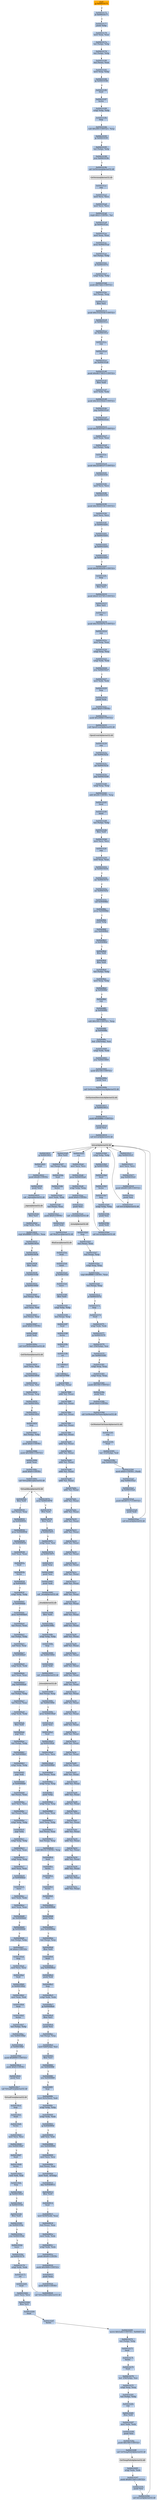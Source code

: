 digraph G {
node[shape=rectangle,style=filled,fillcolor=lightsteelblue,color=lightsteelblue]
bgcolor="transparent"
a0x00410173jg_0x00410175[label="start\njg 0x00410175",fillcolor="orange",color="lightgrey"];
a0x00410175je_0x00410177[label="0x00410175\nje 0x00410177"];
a0x00410177pushl_ebp[label="0x00410177\npushl %ebp"];
a0x00410178movl_eax_eax[label="0x00410178\nmovl %eax, %eax"];
a0x0041017aleal_ebp__ebp[label="0x0041017a\nleal (%ebp), %ebp"];
a0x0041017dleal_ebp__ebp[label="0x0041017d\nleal (%ebp), %ebp"];
a0x00410180leal_eax__eax[label="0x00410180\nleal (%eax), %eax"];
a0x00410182movl_esp_ebp[label="0x00410182\nmovl %esp, %ebp"];
a0x00410184jg_0x00410186[label="0x00410184\njg 0x00410186"];
a0x00410186fwait_[label="0x00410186\nfwait "];
a0x00410187fnclex_[label="0x00410187\nfnclex "];
a0x00410189xchgl_ebp_ebp[label="0x00410189\nxchgl %ebp, %ebp"];
a0x0041018bfnop_[label="0x0041018b\nfnop "];
a0x0041018dsubl_0x200UINT32_esp[label="0x0041018d\nsubl $0x200<UINT32>, %esp"];
a0x00410193jp_0x00410195[label="0x00410193\njp 0x00410195"];
a0x00410195leal_ebp__ebp[label="0x00410195\nleal (%ebp), %ebp"];
a0x00410198jcxz_0x0041019b[label="0x00410198\njcxz 0x0041019b"];
a0x0041019bcall_GetVersion_kernel32_dll[label="0x0041019b\ncall GetVersion@kernel32.dll"];
GetVersion_kernel32_dll[label="GetVersion@kernel32.dll",fillcolor="lightgrey",color="lightgrey"];
a0x004101a1nop_[label="0x004101a1\nnop "];
a0x004101a2movl_ecx_ecx[label="0x004101a2\nmovl %ecx, %ecx"];
a0x004101a4movl_ecx_ecx[label="0x004101a4\nmovl %ecx, %ecx"];
a0x004101a6cmpb_0x5UINT8_al[label="0x004101a6\ncmpb $0x5<UINT8>, %al"];
a0x004101a8jp_0x004101aa[label="0x004101a8\njp 0x004101aa"];
a0x004101aamovl_eax_eax[label="0x004101aa\nmovl %eax, %eax"];
a0x004101acjecxz_0x004101ae[label="0x004101ac\njecxz 0x004101ae"];
a0x004101aeleal_ebp__ebp[label="0x004101ae\nleal (%ebp), %ebp"];
a0x004101b1jb_0x00410372[label="0x004101b1\njb 0x00410372"];
a0x004101b7xchgl_ebp_ebp[label="0x004101b7\nxchgl %ebp, %ebp"];
a0x004101b9pushl_0x7d42UINT32[label="0x004101b9\npushl $0x7d42<UINT32>"];
a0x004101beleal_esp__esp[label="0x004101be\nleal (%esp), %esp"];
a0x004101c1ffree_st1[label="0x004101c1\nffree %st1"];
a0x004101c3pushl_0x33323534UINT32[label="0x004101c3\npushl $0x33323534<UINT32>"];
a0x004101c8je_0x004101ca[label="0x004101c8\nje 0x004101ca"];
a0x004101cajne_0x004101cc[label="0x004101ca\njne 0x004101cc"];
a0x004101ccnop_[label="0x004101cc\nnop "];
a0x004101cdnop_[label="0x004101cd\nnop "];
a0x004101cejne_0x004101d0[label="0x004101ce\njne 0x004101d0"];
a0x004101d0pushl_0x46373835UINT32[label="0x004101d0\npushl $0x46373835<UINT32>"];
a0x004101d5ffree_st0[label="0x004101d5\nffree %st0"];
a0x004101d7movl_edx_edx[label="0x004101d7\nmovl %edx, %edx"];
a0x004101d9pushl_0x3432302dUINT32[label="0x004101d9\npushl $0x3432302d<UINT32>"];
a0x004101dejmp_0x004101e0[label="0x004101de\njmp 0x004101e0"];
a0x004101e0jmp_0x004101e2[label="0x004101e0\njmp 0x004101e2"];
a0x004101e2pushl_0x44363543UINT32[label="0x004101e2\npushl $0x44363543<UINT32>"];
a0x004101e7movl_eax_eax[label="0x004101e7\nmovl %eax, %eax"];
a0x004101e9leal_ebp__ebp[label="0x004101e9\nleal (%ebp), %ebp"];
a0x004101ecnop_[label="0x004101ec\nnop "];
a0x004101edpushl_0x2d346537UINT32[label="0x004101ed\npushl $0x2d346537<UINT32>"];
a0x004101f2je_0x004101f4[label="0x004101f2\nje 0x004101f4"];
a0x004101f4movl_ecx_ecx[label="0x004101f4\nmovl %ecx, %ecx"];
a0x004101f6jp_0x004101f8[label="0x004101f6\njp 0x004101f8"];
a0x004101f8pushl_0x342d3134UINT32[label="0x004101f8\npushl $0x342d3134<UINT32>"];
a0x004101fdmovl_ecx_ecx[label="0x004101fd\nmovl %ecx, %ecx"];
a0x004101ffje_0x00410201[label="0x004101ff\nje 0x00410201"];
a0x00410201je_0x00410203[label="0x00410201\nje 0x00410203"];
a0x00410203jg_0x00410205[label="0x00410203\njg 0x00410205"];
a0x00410205jp_0x00410207[label="0x00410205\njp 0x00410207"];
a0x00410207pushl_0x44362d30UINT32[label="0x00410207\npushl $0x44362d30<UINT32>"];
a0x0041020cfnop_[label="0x0041020c\nfnop "];
a0x0041020effree_st1[label="0x0041020e\nffree %st1"];
a0x00410210pushl_0x41323745UINT32[label="0x00410210\npushl $0x41323745<UINT32>"];
a0x00410215ffree_st1[label="0x00410215\nffree %st1"];
a0x00410217nop_[label="0x00410217\nnop "];
a0x00410218pushl_0x3543447bUINT32[label="0x00410218\npushl $0x3543447b<UINT32>"];
a0x0041021dnop_[label="0x0041021d\nnop "];
a0x0041021emovl_esp_eax[label="0x0041021e\nmovl %esp, %eax"];
a0x00410220xchgl_esp_esp[label="0x00410220\nxchgl %esp, %esp"];
a0x00410222xchgl_edx_edx[label="0x00410222\nxchgl %edx, %edx"];
a0x00410224jcxz_0x00410227[label="0x00410224\njcxz 0x00410227"];
a0x00410227movl_edx_edx[label="0x00410227\nmovl %edx, %edx"];
a0x00410229fnop_[label="0x00410229\nfnop "];
a0x0041022bpushl_eax[label="0x0041022b\npushl %eax"];
a0x0041022cpushl_0x0UINT8[label="0x0041022c\npushl $0x0<UINT8>"];
a0x0041022epushl_0x20000UINT32[label="0x0041022e\npushl $0x20000<UINT32>"];
a0x00410233call_OpenEventA_kernel32_dll[label="0x00410233\ncall OpenEventA@kernel32.dll"];
OpenEventA_kernel32_dll[label="OpenEventA@kernel32.dll",fillcolor="lightgrey",color="lightgrey"];
a0x00410239nop_[label="0x00410239\nnop "];
a0x0041023ajne_0x0041023c[label="0x0041023a\njne 0x0041023c"];
a0x0041023cjne_0x0041023e[label="0x0041023c\njne 0x0041023e"];
a0x0041023ejmp_0x00410240[label="0x0041023e\njmp 0x00410240"];
a0x00410240xchgl_esp_esp[label="0x00410240\nxchgl %esp, %esp"];
a0x00410242addl_0x28UINT8_esp[label="0x00410242\naddl $0x28<UINT8>, %esp"];
a0x00410245fwait_[label="0x00410245\nfwait "];
a0x00410246fninit_[label="0x00410246\nfninit "];
a0x00410248leal_ebp__ebp[label="0x00410248\nleal (%ebp), %ebp"];
a0x0041024bffree_st0[label="0x0041024b\nffree %st0"];
a0x0041024dmovl_ecx_ecx[label="0x0041024d\nmovl %ecx, %ecx"];
a0x0041024fnop_[label="0x0041024f\nnop "];
a0x00410250testl_eax_eax[label="0x00410250\ntestl %eax, %eax"];
a0x00410252jp_0x00410254[label="0x00410252\njp 0x00410254"];
a0x00410254jne_0x00410372[label="0x00410254\njne 0x00410372"];
a0x0041025ajne_0x0041025c[label="0x0041025a\njne 0x0041025c"];
a0x0041025ccall_0x0040ffdc[label="0x0041025c\ncall 0x0040ffdc"];
a0x0040ffdcjecxz_0x0040ffde[label="0x0040ffdc\njecxz 0x0040ffde"];
a0x0040ffdepushl_ebp[label="0x0040ffde\npushl %ebp"];
a0x0040ffdfjcxz_0x0040ffe2[label="0x0040ffdf\njcxz 0x0040ffe2"];
a0x0040ffe2je_0x0040ffe4[label="0x0040ffe2\nje 0x0040ffe4"];
a0x0040ffe4ffree_st0[label="0x0040ffe4\nffree %st0"];
a0x0040ffe6ffree_st0[label="0x0040ffe6\nffree %st0"];
a0x0040ffe8leal_ebp__ebp[label="0x0040ffe8\nleal (%ebp), %ebp"];
a0x0040ffebmovl_esp_ebp[label="0x0040ffeb\nmovl %esp, %ebp"];
a0x0040ffedjg_0x0040ffef[label="0x0040ffed\njg 0x0040ffef"];
a0x0040ffefnop_[label="0x0040ffef\nnop "];
a0x0040fff0jp_0x0040fff2[label="0x0040fff0\njp 0x0040fff2"];
a0x0040fff2subl_0x100UINT32_esp[label="0x0040fff2\nsubl $0x100<UINT32>, %esp"];
a0x0040fff8jg_0x0040fffa[label="0x0040fff8\njg 0x0040fffa"];
a0x0040fffaleal__256ebp__esi[label="0x0040fffa\nleal -256(%ebp), %esi"];
a0x00410000xchgl_edx_edx[label="0x00410000\nxchgl %edx, %edx"];
a0x00410002jcxz_0x00410005[label="0x00410002\njcxz 0x00410005"];
a0x00410005pushl_0x100UINT32[label="0x00410005\npushl $0x100<UINT32>"];
a0x0041000apushl_esi[label="0x0041000a\npushl %esi"];
a0x0041000bcall_GetSystemDirectoryA_kernel32_dll[label="0x0041000b\ncall GetSystemDirectoryA@kernel32.dll"];
GetSystemDirectoryA_kernel32_dll[label="GetSystemDirectoryA@kernel32.dll",fillcolor="lightgrey",color="lightgrey"];
a0x00410011je_0x00410013[label="0x00410011\nje 0x00410013"];
a0x00410013pushl_0x40f86cUINT32[label="0x00410013\npushl $0x40f86c<UINT32>"];
a0x00410018pushl_esi[label="0x00410018\npushl %esi"];
a0x00410019call_lstrcatA_kernel32_dll[label="0x00410019\ncall lstrcatA@kernel32.dll"];
lstrcatA_kernel32_dll[label="lstrcatA@kernel32.dll",fillcolor="lightgrey",color="lightgrey"];
a0x0041001fjg_0x00410021[label="0x0041001f\njg 0x00410021"];
a0x00410021fwait_[label="0x00410021\nfwait "];
a0x00410022pushl_0x40UINT8[label="0x00410022\npushl $0x40<UINT8>"];
a0x00410024pushl_esi[label="0x00410024\npushl %esi"];
a0x00410025call__lopen_kernel32_dll[label="0x00410025\ncall _lopen@kernel32.dll"];
a_lopen_kernel32_dll[label="_lopen@kernel32.dll",fillcolor="lightgrey",color="lightgrey"];
a0x0041002bffree_st1[label="0x0041002b\nffree %st1"];
a0x0041002dxchgl_edx_edx[label="0x0041002d\nxchgl %edx, %edx"];
a0x0041002fcmpl_0xffffffffUINT8_eax[label="0x0041002f\ncmpl $0xffffffff<UINT8>, %eax"];
a0x00410032jne_0x00410034[label="0x00410032\njne 0x00410034"];
a0x00410034jp_0x00410036[label="0x00410034\njp 0x00410036"];
a0x00410036ffree_st0[label="0x00410036\nffree %st0"];
a0x00410038je_0x00410166[label="0x00410038\nje 0x00410166"];
a0x0041003ejg_0x00410040[label="0x0041003e\njg 0x00410040"];
a0x00410040leal_esp__esp[label="0x00410040\nleal (%esp), %esp"];
a0x00410043movl_eax_edi[label="0x00410043\nmovl %eax, %edi"];
a0x00410045leal_eax__eax[label="0x00410045\nleal (%eax), %eax"];
a0x00410047pushl_0x0UINT8[label="0x00410047\npushl $0x0<UINT8>"];
a0x00410049pushl_edi[label="0x00410049\npushl %edi"];
a0x0041004acall_GetFileSize_kernel32_dll[label="0x0041004a\ncall GetFileSize@kernel32.dll"];
GetFileSize_kernel32_dll[label="GetFileSize@kernel32.dll",fillcolor="lightgrey",color="lightgrey"];
a0x00410050movl_eax_eax[label="0x00410050\nmovl %eax, %eax"];
a0x00410052jmp_0x00410054[label="0x00410052\njmp 0x00410054"];
a0x00410054movl_eax_esi[label="0x00410054\nmovl %eax, %esi"];
a0x00410056leal_esp__esp[label="0x00410056\nleal (%esp), %esp"];
a0x00410059jcxz_0x0041005c[label="0x00410059\njcxz 0x0041005c"];
a0x0041005cjcxz_0x0041005f[label="0x0041005c\njcxz 0x0041005f"];
a0x0041005ffnop_[label="0x0041005f\nfnop "];
a0x00410061leal_ebp__ebp[label="0x00410061\nleal (%ebp), %ebp"];
a0x00410064pushl_0x4UINT8[label="0x00410064\npushl $0x4<UINT8>"];
a0x00410066pushl_0x3000UINT32[label="0x00410066\npushl $0x3000<UINT32>"];
a0x0041006bpushl_eax[label="0x0041006b\npushl %eax"];
a0x0041006cpushl_0x0UINT8[label="0x0041006c\npushl $0x0<UINT8>"];
a0x0041006ecall_VirtualAlloc_kernel32_dll[label="0x0041006e\ncall VirtualAlloc@kernel32.dll"];
VirtualAlloc_kernel32_dll[label="VirtualAlloc@kernel32.dll",fillcolor="lightgrey",color="lightgrey"];
a0x00410074jecxz_0x00410076[label="0x00410074\njecxz 0x00410076"];
a0x00410076ffree_st0[label="0x00410076\nffree %st0"];
a0x00410078ffree_st0[label="0x00410078\nffree %st0"];
a0x0041007aje_0x0041007c[label="0x0041007a\nje 0x0041007c"];
a0x0041007cxchgl_eax_esi[label="0x0041007c\nxchgl %eax, %esi"];
a0x0041007djp_0x0041007f[label="0x0041007d\njp 0x0041007f"];
a0x0041007fpushl_eax[label="0x0041007f\npushl %eax"];
a0x00410080pushl_esi[label="0x00410080\npushl %esi"];
a0x00410081pushl_edi[label="0x00410081\npushl %edi"];
a0x00410082call__lread_kernel32_dll[label="0x00410082\ncall _lread@kernel32.dll"];
a_lread_kernel32_dll[label="_lread@kernel32.dll",fillcolor="lightgrey",color="lightgrey"];
a0x00410088ffree_st0[label="0x00410088\nffree %st0"];
a0x0041008ajp_0x0041008c[label="0x0041008a\njp 0x0041008c"];
a0x0041008cxchgl_ebp_ebp[label="0x0041008c\nxchgl %ebp, %ebp"];
a0x0041008efnop_[label="0x0041008e\nfnop "];
a0x00410090jne_0x00410092[label="0x00410090\njne 0x00410092"];
a0x00410092pushl_edi[label="0x00410092\npushl %edi"];
a0x00410093call__lclose_kernel32_dll[label="0x00410093\ncall _lclose@kernel32.dll"];
a_lclose_kernel32_dll[label="_lclose@kernel32.dll",fillcolor="lightgrey",color="lightgrey"];
a0x00410099leal_esp__esp[label="0x00410099\nleal (%esp), %esp"];
a0x0041009cjne_0x0041009e[label="0x0041009c\njne 0x0041009e"];
a0x0041009ejecxz_0x004100a0[label="0x0041009e\njecxz 0x004100a0"];
a0x004100a0pushl_esi[label="0x004100a0\npushl %esi"];
a0x004100a1fwait_[label="0x004100a1\nfwait "];
a0x004100a2jg_0x004100a4[label="0x004100a2\njg 0x004100a4"];
a0x004100a4movl_ecx_ecx[label="0x004100a4\nmovl %ecx, %ecx"];
a0x004100a6call_0x0040f8b8[label="0x004100a6\ncall 0x0040f8b8"];
a0x0040f8b8leal_eax__eax[label="0x0040f8b8\nleal (%eax), %eax"];
a0x0040f8baxchgl_esp_esp[label="0x0040f8ba\nxchgl %esp, %esp"];
a0x0040f8bcpushl_ebp[label="0x0040f8bc\npushl %ebp"];
a0x0040f8bdxchgl_esp_esp[label="0x0040f8bd\nxchgl %esp, %esp"];
a0x0040f8bfmovl_eax_eax[label="0x0040f8bf\nmovl %eax, %eax"];
a0x0040f8c1movl_esp_ebp[label="0x0040f8c1\nmovl %esp, %ebp"];
a0x0040f8c3leal_eax__eax[label="0x0040f8c3\nleal (%eax), %eax"];
a0x0040f8c5leal_esp__esp[label="0x0040f8c5\nleal (%esp), %esp"];
a0x0040f8c8subl_0x14UINT8_esp[label="0x0040f8c8\nsubl $0x14<UINT8>, %esp"];
a0x0040f8cbfwait_[label="0x0040f8cb\nfwait "];
a0x0040f8ccfnclex_[label="0x0040f8cc\nfnclex "];
a0x0040f8cefwait_[label="0x0040f8ce\nfwait "];
a0x0040f8cffnclex_[label="0x0040f8cf\nfnclex "];
a0x0040f8d1fnop_[label="0x0040f8d1\nfnop "];
a0x0040f8d3jcxz_0x0040f8d6[label="0x0040f8d3\njcxz 0x0040f8d6"];
a0x0040f8d6pushl_ebx[label="0x0040f8d6\npushl %ebx"];
a0x0040f8d7jcxz_0x0040f8da[label="0x0040f8d7\njcxz 0x0040f8da"];
a0x0040f8daleal_esp__esp[label="0x0040f8da\nleal (%esp), %esp"];
a0x0040f8ddffree_st0[label="0x0040f8dd\nffree %st0"];
a0x0040f8dffwait_[label="0x0040f8df\nfwait "];
a0x0040f8e0jmp_0x0040f8e2[label="0x0040f8e0\njmp 0x0040f8e2"];
a0x0040f8e2pushl_edi[label="0x0040f8e2\npushl %edi"];
a0x0040f8e3fnop_[label="0x0040f8e3\nfnop "];
a0x0040f8e5xchgl_edx_edx[label="0x0040f8e5\nxchgl %edx, %edx"];
a0x0040f8e7jg_0x0040f8e9[label="0x0040f8e7\njg 0x0040f8e9"];
a0x0040f8e9ffree_st1[label="0x0040f8e9\nffree %st1"];
a0x0040f8ebpushl_esi[label="0x0040f8eb\npushl %esi"];
a0x0040f8ecleal_esp__esp[label="0x0040f8ec\nleal (%esp), %esp"];
a0x0040f8efmovl_0x8ebp__esi[label="0x0040f8ef\nmovl 0x8(%ebp), %esi"];
a0x0040f8f2ffree_st1[label="0x0040f8f2\nffree %st1"];
a0x0040f8f4jne_0x0040f8f6[label="0x0040f8f4\njne 0x0040f8f6"];
a0x0040f8f6jcxz_0x0040f8f9[label="0x0040f8f6\njcxz 0x0040f8f9"];
a0x0040f8f9fnop_[label="0x0040f8f9\nfnop "];
a0x0040f8fbmovl_0x3cesi__edi[label="0x0040f8fb\nmovl 0x3c(%esi), %edi"];
a0x0040f8fexchgl_ebp_ebp[label="0x0040f8fe\nxchgl %ebp, %ebp"];
a0x0040f900xchgl_edx_edx[label="0x0040f900\nxchgl %edx, %edx"];
a0x0040f902jg_0x0040f904[label="0x0040f902\njg 0x0040f904"];
a0x0040f904addl_esi_edi[label="0x0040f904\naddl %esi, %edi"];
a0x0040f906jcxz_0x0040f909[label="0x0040f906\njcxz 0x0040f909"];
a0x0040f909movl_ecx_ecx[label="0x0040f909\nmovl %ecx, %ecx"];
a0x0040f90bleal_eax__eax[label="0x0040f90b\nleal (%eax), %eax"];
a0x0040f90dmovl_edi__4ebp_[label="0x0040f90d\nmovl %edi, -4(%ebp)"];
a0x0040f910jmp_0x0040f912[label="0x0040f910\njmp 0x0040f912"];
a0x0040f912ffree_st0[label="0x0040f912\nffree %st0"];
a0x0040f914fwait_[label="0x0040f914\nfwait "];
a0x0040f915movl_0x50edi__eax[label="0x0040f915\nmovl 0x50(%edi), %eax"];
a0x0040f918leal_eax__eax[label="0x0040f918\nleal (%eax), %eax"];
a0x0040f91amovl_edx_edx[label="0x0040f91a\nmovl %edx, %edx"];
a0x0040f91cxchgl_edx_edx[label="0x0040f91c\nxchgl %edx, %edx"];
a0x0040f91epushl_0x40UINT8[label="0x0040f91e\npushl $0x40<UINT8>"];
a0x0040f920pushl_0x3000UINT32[label="0x0040f920\npushl $0x3000<UINT32>"];
a0x0040f925pushl_eax[label="0x0040f925\npushl %eax"];
a0x0040f926pushl_0x0UINT8[label="0x0040f926\npushl $0x0<UINT8>"];
a0x0040f928call_VirtualAlloc_kernel32_dll[label="0x0040f928\ncall VirtualAlloc@kernel32.dll"];
a0x0040f92effree_st0[label="0x0040f92e\nffree %st0"];
a0x0040f930leal_eax__eax[label="0x0040f930\nleal (%eax), %eax"];
a0x0040f932jg_0x0040f934[label="0x0040f932\njg 0x0040f934"];
a0x0040f934jecxz_0x0040f936[label="0x0040f934\njecxz 0x0040f936"];
a0x0040f936jp_0x0040f938[label="0x0040f936\njp 0x0040f938"];
a0x0040f938testl_eax_eax[label="0x0040f938\ntestl %eax, %eax"];
a0x0040f93afwait_[label="0x0040f93a\nfwait "];
a0x0040f93bfnclex_[label="0x0040f93b\nfnclex "];
a0x0040f93djg_0x0040f93f[label="0x0040f93d\njg 0x0040f93f"];
a0x0040f93fxchgl_ebp_ebp[label="0x0040f93f\nxchgl %ebp, %ebp"];
a0x0040f941je_0x0040fdde[label="0x0040f941\nje 0x0040fdde"];
a0x0040fddejecxz_0x0040fde0[label="0x0040fdde\njecxz 0x0040fde0"];
a0x0040fde0leal_eax__eax[label="0x0040fde0\nleal (%eax), %eax"];
a0x0040fde2leal_ebp__ebp[label="0x0040fde2\nleal (%ebp), %ebp"];
a0x0040fde5xorl_eax_eax[label="0x0040fde5\nxorl %eax, %eax"];
a0x0040fde7jg_0x0040fde9[label="0x0040fde7\njg 0x0040fde9"];
a0x0040fde9xchgl_edx_edx[label="0x0040fde9\nxchgl %edx, %edx"];
a0x0040fdebmovl_eax_eax[label="0x0040fdeb\nmovl %eax, %eax"];
a0x0040fdedjmp_0x0040fda4[label="0x0040fded\njmp 0x0040fda4"];
a0x0040fda4leal_ebp__ebp[label="0x0040fda4\nleal (%ebp), %ebp"];
a0x0040fda7leal_eax__eax[label="0x0040fda7\nleal (%eax), %eax"];
a0x0040fda9xchgl_edx_edx[label="0x0040fda9\nxchgl %edx, %edx"];
a0x0040fdabffree_st0[label="0x0040fdab\nffree %st0"];
a0x0040fdadpopl_esi[label="0x0040fdad\npopl %esi"];
a0x0040fdaeleal_ebp__ebp[label="0x0040fdae\nleal (%ebp), %ebp"];
a0x0040fdb1jne_0x0040fdb3[label="0x0040fdb1\njne 0x0040fdb3"];
a0x0040fdb3xchgl_ebp_ebp[label="0x0040fdb3\nxchgl %ebp, %ebp"];
a0x0040fdb5popl_edi[label="0x0040fdb5\npopl %edi"];
a0x0040fdb6je_0x0040fdb8[label="0x0040fdb6\nje 0x0040fdb8"];
a0x0040fdb8leal_eax__eax[label="0x0040fdb8\nleal (%eax), %eax"];
a0x0040fdbamovl_ecx_ecx[label="0x0040fdba\nmovl %ecx, %ecx"];
a0x0040fdbcleal_eax__eax[label="0x0040fdbc\nleal (%eax), %eax"];
a0x0040fdbexchgl_ebp_ebp[label="0x0040fdbe\nxchgl %ebp, %ebp"];
a0x0040fdc0popl_ebx[label="0x0040fdc0\npopl %ebx"];
a0x0040fdc1xchgl_ebp_ebp[label="0x0040fdc1\nxchgl %ebp, %ebp"];
a0x0040fdc3movl_eax_eax[label="0x0040fdc3\nmovl %eax, %eax"];
a0x0040fdc5xchgl_esp_esp[label="0x0040fdc5\nxchgl %esp, %esp"];
a0x0040fdc7movl_eax_eax[label="0x0040fdc7\nmovl %eax, %eax"];
a0x0040fdc9je_0x0040fdcb[label="0x0040fdc9\nje 0x0040fdcb"];
a0x0040fdcbleave_[label="0x0040fdcb\nleave "];
a0x0040fdccmovl_edx_edx[label="0x0040fdcc\nmovl %edx, %edx"];
a0x0040fdcemovl_eax_eax[label="0x0040fdce\nmovl %eax, %eax"];
a0x0040fdd0jne_0x0040fdd2[label="0x0040fdd0\njne 0x0040fdd2"];
a0x0040fdd2jg_0x0040fdd4[label="0x0040fdd2\njg 0x0040fdd4"];
a0x0040fdd4leal_ebp__ebp[label="0x0040fdd4\nleal (%ebp), %ebp"];
a0x0040fdd7ret_0x4UINT16[label="0x0040fdd7\nret $0x4<UINT16>"];
a0x004100abfnop_[label="0x004100ab\nfnop "];
a0x004100admovl_ecx_ecx[label="0x004100ad\nmovl %ecx, %ecx"];
a0x004100affwait_[label="0x004100af\nfwait "];
a0x004100b0je_0x004100b2[label="0x004100b0\nje 0x004100b2"];
a0x004100b2movl_eax_edi[label="0x004100b2\nmovl %eax, %edi"];
a0x004100b4fwait_[label="0x004100b4\nfwait "];
a0x004100b5fnclex_[label="0x004100b5\nfnclex "];
a0x004100b7leal_ebp__ebp[label="0x004100b7\nleal (%ebp), %ebp"];
a0x004100bajcxz_0x004100bd[label="0x004100ba\njcxz 0x004100bd"];
a0x004100bdje_0x004100bf[label="0x004100bd\nje 0x004100bf"];
a0x004100bfpushl_0x8000UINT32[label="0x004100bf\npushl $0x8000<UINT32>"];
a0x004100c4pushl_0x0UINT8[label="0x004100c4\npushl $0x0<UINT8>"];
a0x004100c6pushl_esi[label="0x004100c6\npushl %esi"];
a0x004100c7call_VirtualFree_kernel32_dll[label="0x004100c7\ncall VirtualFree@kernel32.dll"];
VirtualFree_kernel32_dll[label="VirtualFree@kernel32.dll",fillcolor="lightgrey",color="lightgrey"];
a0x004100cdfnop_[label="0x004100cd\nfnop "];
a0x004100cffwait_[label="0x004100cf\nfwait "];
a0x004100d0fnclex_[label="0x004100d0\nfnclex "];
a0x004100d2movl_ecx_ecx[label="0x004100d2\nmovl %ecx, %ecx"];
a0x004100d4jcxz_0x004100d7[label="0x004100d4\njcxz 0x004100d7"];
a0x004100d7fwait_[label="0x004100d7\nfwait "];
a0x004100d8fnclex_[label="0x004100d8\nfnclex "];
a0x004100datestl_edi_edi[label="0x004100da\ntestl %edi, %edi"];
a0x004100dcfnop_[label="0x004100dc\nfnop "];
a0x004100dejp_0x004100e0[label="0x004100de\njp 0x004100e0"];
a0x004100e0je_0x00410166[label="0x004100e0\nje 0x00410166"];
a0x00410166ffree_st0[label="0x00410166\nffree %st0"];
a0x00410168jne_0x0041016a[label="0x00410168\njne 0x0041016a"];
a0x0041016ajcxz_0x0041016d[label="0x0041016a\njcxz 0x0041016d"];
a0x0041016dleave_[label="0x0041016d\nleave "];
a0x0041016ejg_0x00410170[label="0x0041016e\njg 0x00410170"];
a0x00410170xchgl_edx_edx[label="0x00410170\nxchgl %edx, %edx"];
a0x00410172ret[label="0x00410172\nret"];
a0x00410261fwait_[label="0x00410261\nfwait "];
a0x00410262movl_ecx_ecx[label="0x00410262\nmovl %ecx, %ecx"];
a0x00410264ffree_st1[label="0x00410264\nffree %st1"];
a0x00410266fwait_[label="0x00410266\nfwait "];
a0x00410267fnclex_[label="0x00410267\nfnclex "];
a0x00410269movw_0x5a4dUINT16_0x004011dc[label="0x00410269\nmovw $0x5a4d<UINT16>, 0x004011dc"];
a0x00410272leal_ebp__ebp[label="0x00410272\nleal (%ebp), %ebp"];
a0x00410275fwait_[label="0x00410275\nfwait "];
a0x00410276fnclex_[label="0x00410276\nfnclex "];
a0x00410278fwait_[label="0x00410278\nfwait "];
a0x00410279leal__256ebp__esi[label="0x00410279\nleal -256(%ebp), %esi"];
a0x0041027fxchgl_esp_esp[label="0x0041027f\nxchgl %esp, %esp"];
a0x00410281leal_ebp__ebp[label="0x00410281\nleal (%ebp), %ebp"];
a0x00410284nop_[label="0x00410284\nnop "];
a0x00410285ffree_st0[label="0x00410285\nffree %st0"];
a0x00410287movl_edx_edx[label="0x00410287\nmovl %edx, %edx"];
a0x00410289pushl_esi[label="0x00410289\npushl %esi"];
a0x0041028apushl_0x100UINT32[label="0x0041028a\npushl $0x100<UINT32>"];
a0x0041028fcall_GetTempPathA_kernel32_dll[label="0x0041028f\ncall GetTempPathA@kernel32.dll"];
GetTempPathA_kernel32_dll[label="GetTempPathA@kernel32.dll",fillcolor="lightgrey",color="lightgrey"];
a0x00410295xchgl_edx_edx[label="0x00410295\nxchgl %edx, %edx"];
a0x00410297pushl_0x4011bdUINT32[label="0x00410297\npushl $0x4011bd<UINT32>"];
a0x0041029cpushl_esi[label="0x0041029c\npushl %esi"];
a0x0041029dcall_lstrcatA_kernel32_dll[label="0x0041029d\ncall lstrcatA@kernel32.dll"];
a0x004102a3nop_[label="0x004102a3\nnop "];
a0x004102a4movl_ecx_ecx[label="0x004102a4\nmovl %ecx, %ecx"];
a0x004102a6jecxz_0x004102a8[label="0x004102a6\njecxz 0x004102a8"];
a0x004102a8xchgl_ebp_ebp[label="0x004102a8\nxchgl %ebp, %ebp"];
a0x004102aapushl_0x0UINT8[label="0x004102aa\npushl $0x0<UINT8>"];
a0x004102acpushl_esi[label="0x004102ac\npushl %esi"];
a0x004102adcall__lcreat_kernel32_dll[label="0x004102ad\ncall _lcreat@kernel32.dll"];
a_lcreat_kernel32_dll[label="_lcreat@kernel32.dll",fillcolor="lightgrey",color="lightgrey"];
a0x004102b3fnop_[label="0x004102b3\nfnop "];
a0x004102b5leal_eax__eax[label="0x004102b5\nleal (%eax), %eax"];
a0x004102b7leal_esp__esp[label="0x004102b7\nleal (%esp), %esp"];
a0x004102baxchgl_esp_esp[label="0x004102ba\nxchgl %esp, %esp"];
a0x004102bccmpl_0xffffffffUINT8_eax[label="0x004102bc\ncmpl $0xffffffff<UINT8>, %eax"];
a0x004102bfleal_esp__esp[label="0x004102bf\nleal (%esp), %esp"];
a0x004102c2je_0x00410372[label="0x004102c2\nje 0x00410372"];
a0x00410372fnop_[label="0x00410372\nfnop "];
a0x00410374fwait_[label="0x00410374\nfwait "];
a0x00410375xchgl_edx_edx[label="0x00410375\nxchgl %edx, %edx"];
a0x00410377jp_0x00410379[label="0x00410377\njp 0x00410379"];
a0x00410379leal__256ebp__esi[label="0x00410379\nleal -256(%ebp), %esi"];
a0x0041037fjne_0x00410381[label="0x0041037f\njne 0x00410381"];
a0x00410381xchgl_esp_esp[label="0x00410381\nxchgl %esp, %esp"];
a0x00410383xchgl_esp_esp[label="0x00410383\nxchgl %esp, %esp"];
a0x00410385pushl_0x100UINT32[label="0x00410385\npushl $0x100<UINT32>"];
a0x0041038apushl_esi[label="0x0041038a\npushl %esi"];
a0x0041038bpushl_0x0UINT8[label="0x0041038b\npushl $0x0<UINT8>"];
a0x0041038dcall_GetModuleFileNameA_kernel32_dll[label="0x0041038d\ncall GetModuleFileNameA@kernel32.dll"];
GetModuleFileNameA_kernel32_dll[label="GetModuleFileNameA@kernel32.dll",fillcolor="lightgrey",color="lightgrey"];
a0x00410393nop_[label="0x00410393\nnop "];
a0x00410394fwait_[label="0x00410394\nfwait "];
a0x00410395leal__512ebp__edi[label="0x00410395\nleal -512(%ebp), %edi"];
a0x0041039bjmp_0x0041039d[label="0x0041039b\njmp 0x0041039d"];
a0x0041039dmovb_0x0UINT8_edi_[label="0x0041039d\nmovb $0x0<UINT8>, (%edi)"];
a0x004103a0jmp_0x004103a2[label="0x004103a0\njmp 0x004103a2"];
a0x004103a2jg_0x004103a4[label="0x004103a2\njg 0x004103a4"];
a0x004103a4pushl_0x4011c7UINT32[label="0x004103a4\npushl $0x4011c7<UINT32>"];
a0x004103a9pushl_edi[label="0x004103a9\npushl %edi"];
a0x004103aacall_lstrcatA_kernel32_dll[label="0x004103aa\ncall lstrcatA@kernel32.dll"];
a0x004103b0xchgl_ebp_ebp[label="0x004103b0\nxchgl %ebp, %ebp"];
a0x004103b2jg_0x004103b4[label="0x004103b2\njg 0x004103b4"];
a0x004103b4fwait_[label="0x004103b4\nfwait "];
a0x004103b5fnclex_[label="0x004103b5\nfnclex "];
a0x004103b7fnop_[label="0x004103b7\nfnop "];
a0x004103b9xchgl_ebp_ebp[label="0x004103b9\nxchgl %ebp, %ebp"];
a0x004103bbpushl_esi[label="0x004103bb\npushl %esi"];
a0x004103bcpushl_edi[label="0x004103bc\npushl %edi"];
a0x004103bdcall_lstrcatA_kernel32_dll[label="0x004103bd\ncall lstrcatA@kernel32.dll"];
a0x004103c3jmp_0x004103c5[label="0x004103c3\njmp 0x004103c5"];
a0x004103c5movl_ecx_ecx[label="0x004103c5\nmovl %ecx, %ecx"];
a0x004103c7jmp_0x004103c9[label="0x004103c7\njmp 0x004103c9"];
a0x004103c9pushl_0x4011d9UINT32[label="0x004103c9\npushl $0x4011d9<UINT32>"];
a0x004103cepushl_esi[label="0x004103ce\npushl %esi"];
a0x004103cfcall_lstrcatA_kernel32_dll[label="0x004103cf\ncall lstrcatA@kernel32.dll"];
a0x004103d5ffree_st0[label="0x004103d5\nffree %st0"];
a0x004103d7leal_esp__esp[label="0x004103d7\nleal (%esp), %esp"];
a0x004103dafwait_[label="0x004103da\nfwait "];
a0x004103dbfnclex_[label="0x004103db\nfnclex "];
a0x004103ddmovl_edx_edx[label="0x004103dd\nmovl %edx, %edx"];
a0x004103dfleal_eax__eax[label="0x004103df\nleal (%eax), %eax"];
a0x004103e1pushl_0x0UINT8[label="0x004103e1\npushl $0x0<UINT8>"];
a0x004103e3pushl_edi[label="0x004103e3\npushl %edi"];
a0x004103e4call_WinExec_kernel32_dll[label="0x004103e4\ncall WinExec@kernel32.dll"];
WinExec_kernel32_dll[label="WinExec@kernel32.dll",fillcolor="lightgrey",color="lightgrey"];
a0x004103eafwait_[label="0x004103ea\nfwait "];
a0x004103ebfninit_[label="0x004103eb\nfninit "];
a0x004103edjg_0x004103ef[label="0x004103ed\njg 0x004103ef"];
a0x004103efleave_[label="0x004103ef\nleave "];
a0x004103f0ffree_st0[label="0x004103f0\nffree %st0"];
a0x004103f2xchgl_ebp_ebp[label="0x004103f2\nxchgl %ebp, %ebp"];
a0x004103f4leal_esp__esp[label="0x004103f4\nleal (%esp), %esp"];
a0x004103f7fwait_[label="0x004103f7\nfwait "];
a0x004103f8fnclex_[label="0x004103f8\nfnclex "];
a0x004103fafwait_[label="0x004103fa\nfwait "];
a0x004103fbret[label="0x004103fb\nret"];
a0x7c8000c0nop_[label="0x7c8000c0\nnop "];
a0x7c8000c1call_0x63d7f9f4[label="0x7c8000c1\ncall 0x63d7f9f4"];
a0x63d7f9f4addb_al_eax_[label="0x63d7f9f4\naddb %al, (%eax)"];
a0x63d7f9f6addb_al_eax_[label="0x63d7f9f6\naddb %al, (%eax)"];
a0x63d7f9f8addb_al_eax_[label="0x63d7f9f8\naddb %al, (%eax)"];
a0x63d7f9faaddb_al_eax_[label="0x63d7f9fa\naddb %al, (%eax)"];
a0x63d7f9fcaddb_al_eax_[label="0x63d7f9fc\naddb %al, (%eax)"];
a0x63d7f9feaddb_al_eax_[label="0x63d7f9fe\naddb %al, (%eax)"];
a0x63d7fa00addb_al_eax_[label="0x63d7fa00\naddb %al, (%eax)"];
a0x63d7fa02addb_al_eax_[label="0x63d7fa02\naddb %al, (%eax)"];
a0x63d7fa04addb_al_eax_[label="0x63d7fa04\naddb %al, (%eax)"];
a0x63d7fa06addb_al_eax_[label="0x63d7fa06\naddb %al, (%eax)"];
a0x63d7fa08addb_al_eax_[label="0x63d7fa08\naddb %al, (%eax)"];
a0x63d7fa0aaddb_al_eax_[label="0x63d7fa0a\naddb %al, (%eax)"];
a0x63d7fa0caddb_al_eax_[label="0x63d7fa0c\naddb %al, (%eax)"];
a0x63d7fa0eaddb_al_eax_[label="0x63d7fa0e\naddb %al, (%eax)"];
a0x63d7fa10addb_al_eax_[label="0x63d7fa10\naddb %al, (%eax)"];
a0x63d7fa12addb_al_eax_[label="0x63d7fa12\naddb %al, (%eax)"];
a0x63d7fa14addb_al_eax_[label="0x63d7fa14\naddb %al, (%eax)"];
a0x63d7fa16addb_al_eax_[label="0x63d7fa16\naddb %al, (%eax)"];
a0x63d7fa18addb_al_eax_[label="0x63d7fa18\naddb %al, (%eax)"];
a0x63d7fa1aaddb_al_eax_[label="0x63d7fa1a\naddb %al, (%eax)"];
a0x63d7fa1caddb_al_eax_[label="0x63d7fa1c\naddb %al, (%eax)"];
a0x63d7fa1eaddb_al_eax_[label="0x63d7fa1e\naddb %al, (%eax)"];
a0x63d7fa20addb_al_eax_[label="0x63d7fa20\naddb %al, (%eax)"];
a0x63d7fa22addb_al_eax_[label="0x63d7fa22\naddb %al, (%eax)"];
a0x63d7fa24addb_al_eax_[label="0x63d7fa24\naddb %al, (%eax)"];
a0x63d7fa26addb_al_eax_[label="0x63d7fa26\naddb %al, (%eax)"];
a0x63d7fa28addb_al_eax_[label="0x63d7fa28\naddb %al, (%eax)"];
a0x63d7fa2aaddb_al_eax_[label="0x63d7fa2a\naddb %al, (%eax)"];
a0x63d7fa2caddb_al_eax_[label="0x63d7fa2c\naddb %al, (%eax)"];
a0x63d7fa2eaddb_al_eax_[label="0x63d7fa2e\naddb %al, (%eax)"];
a0x63d7fa30addb_al_eax_[label="0x63d7fa30\naddb %al, (%eax)"];
a0x63d7fa32addb_al_eax_[label="0x63d7fa32\naddb %al, (%eax)"];
a0x63d7fa34addb_al_eax_[label="0x63d7fa34\naddb %al, (%eax)"];
a0x63d7fa36addb_al_eax_[label="0x63d7fa36\naddb %al, (%eax)"];
a0x63d7fa38addb_al_eax_[label="0x63d7fa38\naddb %al, (%eax)"];
a0x63d7fa3aaddb_al_eax_[label="0x63d7fa3a\naddb %al, (%eax)"];
a0x63d7fa3caddb_al_eax_[label="0x63d7fa3c\naddb %al, (%eax)"];
a0x63d7fa3eaddb_al_eax_[label="0x63d7fa3e\naddb %al, (%eax)"];
a0x63d7fa40addb_al_eax_[label="0x63d7fa40\naddb %al, (%eax)"];
a0x63d7fa42addb_al_eax_[label="0x63d7fa42\naddb %al, (%eax)"];
a0x63d7fa44addb_al_eax_[label="0x63d7fa44\naddb %al, (%eax)"];
a0x63d7fa46addb_al_eax_[label="0x63d7fa46\naddb %al, (%eax)"];
a0x63d7fa48addb_al_eax_[label="0x63d7fa48\naddb %al, (%eax)"];
a0x63d7fa4aaddb_al_eax_[label="0x63d7fa4a\naddb %al, (%eax)"];
a0x63d7fa4caddb_al_eax_[label="0x63d7fa4c\naddb %al, (%eax)"];
a0x63d7fa4eaddb_al_eax_[label="0x63d7fa4e\naddb %al, (%eax)"];
a0x63d7fa50addb_al_eax_[label="0x63d7fa50\naddb %al, (%eax)"];
a0x63d7fa52addb_al_eax_[label="0x63d7fa52\naddb %al, (%eax)"];
a0x63d7fa54addb_al_eax_[label="0x63d7fa54\naddb %al, (%eax)"];
a0x63d7fa56addb_al_eax_[label="0x63d7fa56\naddb %al, (%eax)"];
a0x63d7fa58addb_al_eax_[label="0x63d7fa58\naddb %al, (%eax)"];
a0x63d7fa5aaddb_al_eax_[label="0x63d7fa5a\naddb %al, (%eax)"];
a0x00410173jg_0x00410175 -> a0x00410175je_0x00410177 [color="#000000",label="F"];
a0x00410175je_0x00410177 -> a0x00410177pushl_ebp [color="#000000",label="T"];
a0x00410177pushl_ebp -> a0x00410178movl_eax_eax [color="#000000"];
a0x00410178movl_eax_eax -> a0x0041017aleal_ebp__ebp [color="#000000"];
a0x0041017aleal_ebp__ebp -> a0x0041017dleal_ebp__ebp [color="#000000"];
a0x0041017dleal_ebp__ebp -> a0x00410180leal_eax__eax [color="#000000"];
a0x00410180leal_eax__eax -> a0x00410182movl_esp_ebp [color="#000000"];
a0x00410182movl_esp_ebp -> a0x00410184jg_0x00410186 [color="#000000"];
a0x00410184jg_0x00410186 -> a0x00410186fwait_ [color="#000000",label="F"];
a0x00410186fwait_ -> a0x00410187fnclex_ [color="#000000"];
a0x00410187fnclex_ -> a0x00410189xchgl_ebp_ebp [color="#000000"];
a0x00410189xchgl_ebp_ebp -> a0x0041018bfnop_ [color="#000000"];
a0x0041018bfnop_ -> a0x0041018dsubl_0x200UINT32_esp [color="#000000"];
a0x0041018dsubl_0x200UINT32_esp -> a0x00410193jp_0x00410195 [color="#000000"];
a0x00410193jp_0x00410195 -> a0x00410195leal_ebp__ebp [color="#000000",label="F"];
a0x00410195leal_ebp__ebp -> a0x00410198jcxz_0x0041019b [color="#000000"];
a0x00410198jcxz_0x0041019b -> a0x0041019bcall_GetVersion_kernel32_dll [color="#000000",label="T"];
a0x0041019bcall_GetVersion_kernel32_dll -> GetVersion_kernel32_dll [color="#000000"];
GetVersion_kernel32_dll -> a0x004101a1nop_ [color="#000000"];
a0x004101a1nop_ -> a0x004101a2movl_ecx_ecx [color="#000000"];
a0x004101a2movl_ecx_ecx -> a0x004101a4movl_ecx_ecx [color="#000000"];
a0x004101a4movl_ecx_ecx -> a0x004101a6cmpb_0x5UINT8_al [color="#000000"];
a0x004101a6cmpb_0x5UINT8_al -> a0x004101a8jp_0x004101aa [color="#000000"];
a0x004101a8jp_0x004101aa -> a0x004101aamovl_eax_eax [color="#000000",label="T"];
a0x004101aamovl_eax_eax -> a0x004101acjecxz_0x004101ae [color="#000000"];
a0x004101acjecxz_0x004101ae -> a0x004101aeleal_ebp__ebp [color="#000000",label="T"];
a0x004101aeleal_ebp__ebp -> a0x004101b1jb_0x00410372 [color="#000000"];
a0x004101b1jb_0x00410372 -> a0x004101b7xchgl_ebp_ebp [color="#000000",label="F"];
a0x004101b7xchgl_ebp_ebp -> a0x004101b9pushl_0x7d42UINT32 [color="#000000"];
a0x004101b9pushl_0x7d42UINT32 -> a0x004101beleal_esp__esp [color="#000000"];
a0x004101beleal_esp__esp -> a0x004101c1ffree_st1 [color="#000000"];
a0x004101c1ffree_st1 -> a0x004101c3pushl_0x33323534UINT32 [color="#000000"];
a0x004101c3pushl_0x33323534UINT32 -> a0x004101c8je_0x004101ca [color="#000000"];
a0x004101c8je_0x004101ca -> a0x004101cajne_0x004101cc [color="#000000",label="T"];
a0x004101cajne_0x004101cc -> a0x004101ccnop_ [color="#000000",label="F"];
a0x004101ccnop_ -> a0x004101cdnop_ [color="#000000"];
a0x004101cdnop_ -> a0x004101cejne_0x004101d0 [color="#000000"];
a0x004101cejne_0x004101d0 -> a0x004101d0pushl_0x46373835UINT32 [color="#000000",label="F"];
a0x004101d0pushl_0x46373835UINT32 -> a0x004101d5ffree_st0 [color="#000000"];
a0x004101d5ffree_st0 -> a0x004101d7movl_edx_edx [color="#000000"];
a0x004101d7movl_edx_edx -> a0x004101d9pushl_0x3432302dUINT32 [color="#000000"];
a0x004101d9pushl_0x3432302dUINT32 -> a0x004101dejmp_0x004101e0 [color="#000000"];
a0x004101dejmp_0x004101e0 -> a0x004101e0jmp_0x004101e2 [color="#000000"];
a0x004101e0jmp_0x004101e2 -> a0x004101e2pushl_0x44363543UINT32 [color="#000000"];
a0x004101e2pushl_0x44363543UINT32 -> a0x004101e7movl_eax_eax [color="#000000"];
a0x004101e7movl_eax_eax -> a0x004101e9leal_ebp__ebp [color="#000000"];
a0x004101e9leal_ebp__ebp -> a0x004101ecnop_ [color="#000000"];
a0x004101ecnop_ -> a0x004101edpushl_0x2d346537UINT32 [color="#000000"];
a0x004101edpushl_0x2d346537UINT32 -> a0x004101f2je_0x004101f4 [color="#000000"];
a0x004101f2je_0x004101f4 -> a0x004101f4movl_ecx_ecx [color="#000000",label="T"];
a0x004101f4movl_ecx_ecx -> a0x004101f6jp_0x004101f8 [color="#000000"];
a0x004101f6jp_0x004101f8 -> a0x004101f8pushl_0x342d3134UINT32 [color="#000000",label="T"];
a0x004101f8pushl_0x342d3134UINT32 -> a0x004101fdmovl_ecx_ecx [color="#000000"];
a0x004101fdmovl_ecx_ecx -> a0x004101ffje_0x00410201 [color="#000000"];
a0x004101ffje_0x00410201 -> a0x00410201je_0x00410203 [color="#000000",label="T"];
a0x00410201je_0x00410203 -> a0x00410203jg_0x00410205 [color="#000000",label="T"];
a0x00410203jg_0x00410205 -> a0x00410205jp_0x00410207 [color="#000000",label="F"];
a0x00410205jp_0x00410207 -> a0x00410207pushl_0x44362d30UINT32 [color="#000000",label="T"];
a0x00410207pushl_0x44362d30UINT32 -> a0x0041020cfnop_ [color="#000000"];
a0x0041020cfnop_ -> a0x0041020effree_st1 [color="#000000"];
a0x0041020effree_st1 -> a0x00410210pushl_0x41323745UINT32 [color="#000000"];
a0x00410210pushl_0x41323745UINT32 -> a0x00410215ffree_st1 [color="#000000"];
a0x00410215ffree_st1 -> a0x00410217nop_ [color="#000000"];
a0x00410217nop_ -> a0x00410218pushl_0x3543447bUINT32 [color="#000000"];
a0x00410218pushl_0x3543447bUINT32 -> a0x0041021dnop_ [color="#000000"];
a0x0041021dnop_ -> a0x0041021emovl_esp_eax [color="#000000"];
a0x0041021emovl_esp_eax -> a0x00410220xchgl_esp_esp [color="#000000"];
a0x00410220xchgl_esp_esp -> a0x00410222xchgl_edx_edx [color="#000000"];
a0x00410222xchgl_edx_edx -> a0x00410224jcxz_0x00410227 [color="#000000"];
a0x00410224jcxz_0x00410227 -> a0x00410227movl_edx_edx [color="#000000",label="T"];
a0x00410227movl_edx_edx -> a0x00410229fnop_ [color="#000000"];
a0x00410229fnop_ -> a0x0041022bpushl_eax [color="#000000"];
a0x0041022bpushl_eax -> a0x0041022cpushl_0x0UINT8 [color="#000000"];
a0x0041022cpushl_0x0UINT8 -> a0x0041022epushl_0x20000UINT32 [color="#000000"];
a0x0041022epushl_0x20000UINT32 -> a0x00410233call_OpenEventA_kernel32_dll [color="#000000"];
a0x00410233call_OpenEventA_kernel32_dll -> OpenEventA_kernel32_dll [color="#000000"];
OpenEventA_kernel32_dll -> a0x00410239nop_ [color="#000000"];
a0x00410239nop_ -> a0x0041023ajne_0x0041023c [color="#000000"];
a0x0041023ajne_0x0041023c -> a0x0041023cjne_0x0041023e [color="#000000",label="F"];
a0x0041023cjne_0x0041023e -> a0x0041023ejmp_0x00410240 [color="#000000",label="F"];
a0x0041023ejmp_0x00410240 -> a0x00410240xchgl_esp_esp [color="#000000"];
a0x00410240xchgl_esp_esp -> a0x00410242addl_0x28UINT8_esp [color="#000000"];
a0x00410242addl_0x28UINT8_esp -> a0x00410245fwait_ [color="#000000"];
a0x00410245fwait_ -> a0x00410246fninit_ [color="#000000"];
a0x00410246fninit_ -> a0x00410248leal_ebp__ebp [color="#000000"];
a0x00410248leal_ebp__ebp -> a0x0041024bffree_st0 [color="#000000"];
a0x0041024bffree_st0 -> a0x0041024dmovl_ecx_ecx [color="#000000"];
a0x0041024dmovl_ecx_ecx -> a0x0041024fnop_ [color="#000000"];
a0x0041024fnop_ -> a0x00410250testl_eax_eax [color="#000000"];
a0x00410250testl_eax_eax -> a0x00410252jp_0x00410254 [color="#000000"];
a0x00410252jp_0x00410254 -> a0x00410254jne_0x00410372 [color="#000000",label="T"];
a0x00410254jne_0x00410372 -> a0x0041025ajne_0x0041025c [color="#000000",label="F"];
a0x0041025ajne_0x0041025c -> a0x0041025ccall_0x0040ffdc [color="#000000",label="F"];
a0x0041025ccall_0x0040ffdc -> a0x0040ffdcjecxz_0x0040ffde [color="#000000"];
a0x0040ffdcjecxz_0x0040ffde -> a0x0040ffdepushl_ebp [color="#000000",label="T"];
a0x0040ffdepushl_ebp -> a0x0040ffdfjcxz_0x0040ffe2 [color="#000000"];
a0x0040ffdfjcxz_0x0040ffe2 -> a0x0040ffe2je_0x0040ffe4 [color="#000000",label="T"];
a0x0040ffe2je_0x0040ffe4 -> a0x0040ffe4ffree_st0 [color="#000000",label="T"];
a0x0040ffe4ffree_st0 -> a0x0040ffe6ffree_st0 [color="#000000"];
a0x0040ffe6ffree_st0 -> a0x0040ffe8leal_ebp__ebp [color="#000000"];
a0x0040ffe8leal_ebp__ebp -> a0x0040ffebmovl_esp_ebp [color="#000000"];
a0x0040ffebmovl_esp_ebp -> a0x0040ffedjg_0x0040ffef [color="#000000"];
a0x0040ffedjg_0x0040ffef -> a0x0040ffefnop_ [color="#000000",label="F"];
a0x0040ffefnop_ -> a0x0040fff0jp_0x0040fff2 [color="#000000"];
a0x0040fff0jp_0x0040fff2 -> a0x0040fff2subl_0x100UINT32_esp [color="#000000",label="T"];
a0x0040fff2subl_0x100UINT32_esp -> a0x0040fff8jg_0x0040fffa [color="#000000"];
a0x0040fff8jg_0x0040fffa -> a0x0040fffaleal__256ebp__esi [color="#000000",label="T"];
a0x0040fffaleal__256ebp__esi -> a0x00410000xchgl_edx_edx [color="#000000"];
a0x00410000xchgl_edx_edx -> a0x00410002jcxz_0x00410005 [color="#000000"];
a0x00410002jcxz_0x00410005 -> a0x00410005pushl_0x100UINT32 [color="#000000",label="T"];
a0x00410005pushl_0x100UINT32 -> a0x0041000apushl_esi [color="#000000"];
a0x0041000apushl_esi -> a0x0041000bcall_GetSystemDirectoryA_kernel32_dll [color="#000000"];
a0x0041000bcall_GetSystemDirectoryA_kernel32_dll -> GetSystemDirectoryA_kernel32_dll [color="#000000"];
GetSystemDirectoryA_kernel32_dll -> a0x00410011je_0x00410013 [color="#000000"];
a0x00410011je_0x00410013 -> a0x00410013pushl_0x40f86cUINT32 [color="#000000",label="F"];
a0x00410013pushl_0x40f86cUINT32 -> a0x00410018pushl_esi [color="#000000"];
a0x00410018pushl_esi -> a0x00410019call_lstrcatA_kernel32_dll [color="#000000"];
a0x00410019call_lstrcatA_kernel32_dll -> lstrcatA_kernel32_dll [color="#000000"];
lstrcatA_kernel32_dll -> a0x0041001fjg_0x00410021 [color="#000000"];
a0x0041001fjg_0x00410021 -> a0x00410021fwait_ [color="#000000",label="T"];
a0x00410021fwait_ -> a0x00410022pushl_0x40UINT8 [color="#000000"];
a0x00410022pushl_0x40UINT8 -> a0x00410024pushl_esi [color="#000000"];
a0x00410024pushl_esi -> a0x00410025call__lopen_kernel32_dll [color="#000000"];
a0x00410025call__lopen_kernel32_dll -> a_lopen_kernel32_dll [color="#000000"];
a_lopen_kernel32_dll -> a0x0041002bffree_st1 [color="#000000"];
a0x0041002bffree_st1 -> a0x0041002dxchgl_edx_edx [color="#000000"];
a0x0041002dxchgl_edx_edx -> a0x0041002fcmpl_0xffffffffUINT8_eax [color="#000000"];
a0x0041002fcmpl_0xffffffffUINT8_eax -> a0x00410032jne_0x00410034 [color="#000000"];
a0x00410032jne_0x00410034 -> a0x00410034jp_0x00410036 [color="#000000",label="T"];
a0x00410034jp_0x00410036 -> a0x00410036ffree_st0 [color="#000000",label="T"];
a0x00410036ffree_st0 -> a0x00410038je_0x00410166 [color="#000000"];
a0x00410038je_0x00410166 -> a0x0041003ejg_0x00410040 [color="#000000",label="F"];
a0x0041003ejg_0x00410040 -> a0x00410040leal_esp__esp [color="#000000",label="T"];
a0x00410040leal_esp__esp -> a0x00410043movl_eax_edi [color="#000000"];
a0x00410043movl_eax_edi -> a0x00410045leal_eax__eax [color="#000000"];
a0x00410045leal_eax__eax -> a0x00410047pushl_0x0UINT8 [color="#000000"];
a0x00410047pushl_0x0UINT8 -> a0x00410049pushl_edi [color="#000000"];
a0x00410049pushl_edi -> a0x0041004acall_GetFileSize_kernel32_dll [color="#000000"];
a0x0041004acall_GetFileSize_kernel32_dll -> GetFileSize_kernel32_dll [color="#000000"];
GetFileSize_kernel32_dll -> a0x00410050movl_eax_eax [color="#000000"];
a0x00410050movl_eax_eax -> a0x00410052jmp_0x00410054 [color="#000000"];
a0x00410052jmp_0x00410054 -> a0x00410054movl_eax_esi [color="#000000"];
a0x00410054movl_eax_esi -> a0x00410056leal_esp__esp [color="#000000"];
a0x00410056leal_esp__esp -> a0x00410059jcxz_0x0041005c [color="#000000"];
a0x00410059jcxz_0x0041005c -> a0x0041005cjcxz_0x0041005f [color="#000000",label="F"];
a0x0041005cjcxz_0x0041005f -> a0x0041005ffnop_ [color="#000000",label="F"];
a0x0041005ffnop_ -> a0x00410061leal_ebp__ebp [color="#000000"];
a0x00410061leal_ebp__ebp -> a0x00410064pushl_0x4UINT8 [color="#000000"];
a0x00410064pushl_0x4UINT8 -> a0x00410066pushl_0x3000UINT32 [color="#000000"];
a0x00410066pushl_0x3000UINT32 -> a0x0041006bpushl_eax [color="#000000"];
a0x0041006bpushl_eax -> a0x0041006cpushl_0x0UINT8 [color="#000000"];
a0x0041006cpushl_0x0UINT8 -> a0x0041006ecall_VirtualAlloc_kernel32_dll [color="#000000"];
a0x0041006ecall_VirtualAlloc_kernel32_dll -> VirtualAlloc_kernel32_dll [color="#000000"];
VirtualAlloc_kernel32_dll -> a0x00410074jecxz_0x00410076 [color="#000000"];
a0x00410074jecxz_0x00410076 -> a0x00410076ffree_st0 [color="#000000",label="T"];
a0x00410076ffree_st0 -> a0x00410078ffree_st0 [color="#000000"];
a0x00410078ffree_st0 -> a0x0041007aje_0x0041007c [color="#000000"];
a0x0041007aje_0x0041007c -> a0x0041007cxchgl_eax_esi [color="#000000",label="F"];
a0x0041007cxchgl_eax_esi -> a0x0041007djp_0x0041007f [color="#000000"];
a0x0041007djp_0x0041007f -> a0x0041007fpushl_eax [color="#000000",label="T"];
a0x0041007fpushl_eax -> a0x00410080pushl_esi [color="#000000"];
a0x00410080pushl_esi -> a0x00410081pushl_edi [color="#000000"];
a0x00410081pushl_edi -> a0x00410082call__lread_kernel32_dll [color="#000000"];
a0x00410082call__lread_kernel32_dll -> a_lread_kernel32_dll [color="#000000"];
a_lread_kernel32_dll -> a0x00410088ffree_st0 [color="#000000"];
a0x00410088ffree_st0 -> a0x0041008ajp_0x0041008c [color="#000000"];
a0x0041008ajp_0x0041008c -> a0x0041008cxchgl_ebp_ebp [color="#000000",label="T"];
a0x0041008cxchgl_ebp_ebp -> a0x0041008efnop_ [color="#000000"];
a0x0041008efnop_ -> a0x00410090jne_0x00410092 [color="#000000"];
a0x00410090jne_0x00410092 -> a0x00410092pushl_edi [color="#000000",label="T"];
a0x00410092pushl_edi -> a0x00410093call__lclose_kernel32_dll [color="#000000"];
a0x00410093call__lclose_kernel32_dll -> a_lclose_kernel32_dll [color="#000000"];
a_lclose_kernel32_dll -> a0x00410099leal_esp__esp [color="#000000"];
a0x00410099leal_esp__esp -> a0x0041009cjne_0x0041009e [color="#000000"];
a0x0041009cjne_0x0041009e -> a0x0041009ejecxz_0x004100a0 [color="#000000",label="T"];
a0x0041009ejecxz_0x004100a0 -> a0x004100a0pushl_esi [color="#000000",label="T"];
a0x004100a0pushl_esi -> a0x004100a1fwait_ [color="#000000"];
a0x004100a1fwait_ -> a0x004100a2jg_0x004100a4 [color="#000000"];
a0x004100a2jg_0x004100a4 -> a0x004100a4movl_ecx_ecx [color="#000000",label="T"];
a0x004100a4movl_ecx_ecx -> a0x004100a6call_0x0040f8b8 [color="#000000"];
a0x004100a6call_0x0040f8b8 -> a0x0040f8b8leal_eax__eax [color="#000000"];
a0x0040f8b8leal_eax__eax -> a0x0040f8baxchgl_esp_esp [color="#000000"];
a0x0040f8baxchgl_esp_esp -> a0x0040f8bcpushl_ebp [color="#000000"];
a0x0040f8bcpushl_ebp -> a0x0040f8bdxchgl_esp_esp [color="#000000"];
a0x0040f8bdxchgl_esp_esp -> a0x0040f8bfmovl_eax_eax [color="#000000"];
a0x0040f8bfmovl_eax_eax -> a0x0040f8c1movl_esp_ebp [color="#000000"];
a0x0040f8c1movl_esp_ebp -> a0x0040f8c3leal_eax__eax [color="#000000"];
a0x0040f8c3leal_eax__eax -> a0x0040f8c5leal_esp__esp [color="#000000"];
a0x0040f8c5leal_esp__esp -> a0x0040f8c8subl_0x14UINT8_esp [color="#000000"];
a0x0040f8c8subl_0x14UINT8_esp -> a0x0040f8cbfwait_ [color="#000000"];
a0x0040f8cbfwait_ -> a0x0040f8ccfnclex_ [color="#000000"];
a0x0040f8ccfnclex_ -> a0x0040f8cefwait_ [color="#000000"];
a0x0040f8cefwait_ -> a0x0040f8cffnclex_ [color="#000000"];
a0x0040f8cffnclex_ -> a0x0040f8d1fnop_ [color="#000000"];
a0x0040f8d1fnop_ -> a0x0040f8d3jcxz_0x0040f8d6 [color="#000000"];
a0x0040f8d3jcxz_0x0040f8d6 -> a0x0040f8d6pushl_ebx [color="#000000",label="T"];
a0x0040f8d6pushl_ebx -> a0x0040f8d7jcxz_0x0040f8da [color="#000000"];
a0x0040f8d7jcxz_0x0040f8da -> a0x0040f8daleal_esp__esp [color="#000000",label="T"];
a0x0040f8daleal_esp__esp -> a0x0040f8ddffree_st0 [color="#000000"];
a0x0040f8ddffree_st0 -> a0x0040f8dffwait_ [color="#000000"];
a0x0040f8dffwait_ -> a0x0040f8e0jmp_0x0040f8e2 [color="#000000"];
a0x0040f8e0jmp_0x0040f8e2 -> a0x0040f8e2pushl_edi [color="#000000"];
a0x0040f8e2pushl_edi -> a0x0040f8e3fnop_ [color="#000000"];
a0x0040f8e3fnop_ -> a0x0040f8e5xchgl_edx_edx [color="#000000"];
a0x0040f8e5xchgl_edx_edx -> a0x0040f8e7jg_0x0040f8e9 [color="#000000"];
a0x0040f8e7jg_0x0040f8e9 -> a0x0040f8e9ffree_st1 [color="#000000",label="T"];
a0x0040f8e9ffree_st1 -> a0x0040f8ebpushl_esi [color="#000000"];
a0x0040f8ebpushl_esi -> a0x0040f8ecleal_esp__esp [color="#000000"];
a0x0040f8ecleal_esp__esp -> a0x0040f8efmovl_0x8ebp__esi [color="#000000"];
a0x0040f8efmovl_0x8ebp__esi -> a0x0040f8f2ffree_st1 [color="#000000"];
a0x0040f8f2ffree_st1 -> a0x0040f8f4jne_0x0040f8f6 [color="#000000"];
a0x0040f8f4jne_0x0040f8f6 -> a0x0040f8f6jcxz_0x0040f8f9 [color="#000000",label="T"];
a0x0040f8f6jcxz_0x0040f8f9 -> a0x0040f8f9fnop_ [color="#000000",label="T"];
a0x0040f8f9fnop_ -> a0x0040f8fbmovl_0x3cesi__edi [color="#000000"];
a0x0040f8fbmovl_0x3cesi__edi -> a0x0040f8fexchgl_ebp_ebp [color="#000000"];
a0x0040f8fexchgl_ebp_ebp -> a0x0040f900xchgl_edx_edx [color="#000000"];
a0x0040f900xchgl_edx_edx -> a0x0040f902jg_0x0040f904 [color="#000000"];
a0x0040f902jg_0x0040f904 -> a0x0040f904addl_esi_edi [color="#000000",label="T"];
a0x0040f904addl_esi_edi -> a0x0040f906jcxz_0x0040f909 [color="#000000"];
a0x0040f906jcxz_0x0040f909 -> a0x0040f909movl_ecx_ecx [color="#000000",label="T"];
a0x0040f909movl_ecx_ecx -> a0x0040f90bleal_eax__eax [color="#000000"];
a0x0040f90bleal_eax__eax -> a0x0040f90dmovl_edi__4ebp_ [color="#000000"];
a0x0040f90dmovl_edi__4ebp_ -> a0x0040f910jmp_0x0040f912 [color="#000000"];
a0x0040f910jmp_0x0040f912 -> a0x0040f912ffree_st0 [color="#000000"];
a0x0040f912ffree_st0 -> a0x0040f914fwait_ [color="#000000"];
a0x0040f914fwait_ -> a0x0040f915movl_0x50edi__eax [color="#000000"];
a0x0040f915movl_0x50edi__eax -> a0x0040f918leal_eax__eax [color="#000000"];
a0x0040f918leal_eax__eax -> a0x0040f91amovl_edx_edx [color="#000000"];
a0x0040f91amovl_edx_edx -> a0x0040f91cxchgl_edx_edx [color="#000000"];
a0x0040f91cxchgl_edx_edx -> a0x0040f91epushl_0x40UINT8 [color="#000000"];
a0x0040f91epushl_0x40UINT8 -> a0x0040f920pushl_0x3000UINT32 [color="#000000"];
a0x0040f920pushl_0x3000UINT32 -> a0x0040f925pushl_eax [color="#000000"];
a0x0040f925pushl_eax -> a0x0040f926pushl_0x0UINT8 [color="#000000"];
a0x0040f926pushl_0x0UINT8 -> a0x0040f928call_VirtualAlloc_kernel32_dll [color="#000000"];
a0x0040f928call_VirtualAlloc_kernel32_dll -> VirtualAlloc_kernel32_dll [color="#000000"];
VirtualAlloc_kernel32_dll -> a0x0040f92effree_st0 [color="#000000"];
a0x0040f92effree_st0 -> a0x0040f930leal_eax__eax [color="#000000"];
a0x0040f930leal_eax__eax -> a0x0040f932jg_0x0040f934 [color="#000000"];
a0x0040f932jg_0x0040f934 -> a0x0040f934jecxz_0x0040f936 [color="#000000",label="F"];
a0x0040f934jecxz_0x0040f936 -> a0x0040f936jp_0x0040f938 [color="#000000",label="T"];
a0x0040f936jp_0x0040f938 -> a0x0040f938testl_eax_eax [color="#000000",label="T"];
a0x0040f938testl_eax_eax -> a0x0040f93afwait_ [color="#000000"];
a0x0040f93afwait_ -> a0x0040f93bfnclex_ [color="#000000"];
a0x0040f93bfnclex_ -> a0x0040f93djg_0x0040f93f [color="#000000"];
a0x0040f93djg_0x0040f93f -> a0x0040f93fxchgl_ebp_ebp [color="#000000",label="F"];
a0x0040f93fxchgl_ebp_ebp -> a0x0040f941je_0x0040fdde [color="#000000"];
a0x0040f941je_0x0040fdde -> a0x0040fddejecxz_0x0040fde0 [color="#000000",label="T"];
a0x0040fddejecxz_0x0040fde0 -> a0x0040fde0leal_eax__eax [color="#000000",label="T"];
a0x0040fde0leal_eax__eax -> a0x0040fde2leal_ebp__ebp [color="#000000"];
a0x0040fde2leal_ebp__ebp -> a0x0040fde5xorl_eax_eax [color="#000000"];
a0x0040fde5xorl_eax_eax -> a0x0040fde7jg_0x0040fde9 [color="#000000"];
a0x0040fde7jg_0x0040fde9 -> a0x0040fde9xchgl_edx_edx [color="#000000",label="F"];
a0x0040fde9xchgl_edx_edx -> a0x0040fdebmovl_eax_eax [color="#000000"];
a0x0040fdebmovl_eax_eax -> a0x0040fdedjmp_0x0040fda4 [color="#000000"];
a0x0040fdedjmp_0x0040fda4 -> a0x0040fda4leal_ebp__ebp [color="#000000"];
a0x0040fda4leal_ebp__ebp -> a0x0040fda7leal_eax__eax [color="#000000"];
a0x0040fda7leal_eax__eax -> a0x0040fda9xchgl_edx_edx [color="#000000"];
a0x0040fda9xchgl_edx_edx -> a0x0040fdabffree_st0 [color="#000000"];
a0x0040fdabffree_st0 -> a0x0040fdadpopl_esi [color="#000000"];
a0x0040fdadpopl_esi -> a0x0040fdaeleal_ebp__ebp [color="#000000"];
a0x0040fdaeleal_ebp__ebp -> a0x0040fdb1jne_0x0040fdb3 [color="#000000"];
a0x0040fdb1jne_0x0040fdb3 -> a0x0040fdb3xchgl_ebp_ebp [color="#000000",label="F"];
a0x0040fdb3xchgl_ebp_ebp -> a0x0040fdb5popl_edi [color="#000000"];
a0x0040fdb5popl_edi -> a0x0040fdb6je_0x0040fdb8 [color="#000000"];
a0x0040fdb6je_0x0040fdb8 -> a0x0040fdb8leal_eax__eax [color="#000000",label="T"];
a0x0040fdb8leal_eax__eax -> a0x0040fdbamovl_ecx_ecx [color="#000000"];
a0x0040fdbamovl_ecx_ecx -> a0x0040fdbcleal_eax__eax [color="#000000"];
a0x0040fdbcleal_eax__eax -> a0x0040fdbexchgl_ebp_ebp [color="#000000"];
a0x0040fdbexchgl_ebp_ebp -> a0x0040fdc0popl_ebx [color="#000000"];
a0x0040fdc0popl_ebx -> a0x0040fdc1xchgl_ebp_ebp [color="#000000"];
a0x0040fdc1xchgl_ebp_ebp -> a0x0040fdc3movl_eax_eax [color="#000000"];
a0x0040fdc3movl_eax_eax -> a0x0040fdc5xchgl_esp_esp [color="#000000"];
a0x0040fdc5xchgl_esp_esp -> a0x0040fdc7movl_eax_eax [color="#000000"];
a0x0040fdc7movl_eax_eax -> a0x0040fdc9je_0x0040fdcb [color="#000000"];
a0x0040fdc9je_0x0040fdcb -> a0x0040fdcbleave_ [color="#000000",label="T"];
a0x0040fdcbleave_ -> a0x0040fdccmovl_edx_edx [color="#000000"];
a0x0040fdccmovl_edx_edx -> a0x0040fdcemovl_eax_eax [color="#000000"];
a0x0040fdcemovl_eax_eax -> a0x0040fdd0jne_0x0040fdd2 [color="#000000"];
a0x0040fdd0jne_0x0040fdd2 -> a0x0040fdd2jg_0x0040fdd4 [color="#000000",label="F"];
a0x0040fdd2jg_0x0040fdd4 -> a0x0040fdd4leal_ebp__ebp [color="#000000",label="F"];
a0x0040fdd4leal_ebp__ebp -> a0x0040fdd7ret_0x4UINT16 [color="#000000"];
a0x0040fdd7ret_0x4UINT16 -> a0x004100abfnop_ [color="#000000"];
a0x004100abfnop_ -> a0x004100admovl_ecx_ecx [color="#000000"];
a0x004100admovl_ecx_ecx -> a0x004100affwait_ [color="#000000"];
a0x004100affwait_ -> a0x004100b0je_0x004100b2 [color="#000000"];
a0x004100b0je_0x004100b2 -> a0x004100b2movl_eax_edi [color="#000000",label="T"];
a0x004100b2movl_eax_edi -> a0x004100b4fwait_ [color="#000000"];
a0x004100b4fwait_ -> a0x004100b5fnclex_ [color="#000000"];
a0x004100b5fnclex_ -> a0x004100b7leal_ebp__ebp [color="#000000"];
a0x004100b7leal_ebp__ebp -> a0x004100bajcxz_0x004100bd [color="#000000"];
a0x004100bajcxz_0x004100bd -> a0x004100bdje_0x004100bf [color="#000000",label="T"];
a0x004100bdje_0x004100bf -> a0x004100bfpushl_0x8000UINT32 [color="#000000",label="T"];
a0x004100bfpushl_0x8000UINT32 -> a0x004100c4pushl_0x0UINT8 [color="#000000"];
a0x004100c4pushl_0x0UINT8 -> a0x004100c6pushl_esi [color="#000000"];
a0x004100c6pushl_esi -> a0x004100c7call_VirtualFree_kernel32_dll [color="#000000"];
a0x004100c7call_VirtualFree_kernel32_dll -> VirtualFree_kernel32_dll [color="#000000"];
VirtualFree_kernel32_dll -> a0x004100cdfnop_ [color="#000000"];
a0x004100cdfnop_ -> a0x004100cffwait_ [color="#000000"];
a0x004100cffwait_ -> a0x004100d0fnclex_ [color="#000000"];
a0x004100d0fnclex_ -> a0x004100d2movl_ecx_ecx [color="#000000"];
a0x004100d2movl_ecx_ecx -> a0x004100d4jcxz_0x004100d7 [color="#000000"];
a0x004100d4jcxz_0x004100d7 -> a0x004100d7fwait_ [color="#000000",label="T"];
a0x004100d7fwait_ -> a0x004100d8fnclex_ [color="#000000"];
a0x004100d8fnclex_ -> a0x004100datestl_edi_edi [color="#000000"];
a0x004100datestl_edi_edi -> a0x004100dcfnop_ [color="#000000"];
a0x004100dcfnop_ -> a0x004100dejp_0x004100e0 [color="#000000"];
a0x004100dejp_0x004100e0 -> a0x004100e0je_0x00410166 [color="#000000",label="T"];
a0x004100e0je_0x00410166 -> a0x00410166ffree_st0 [color="#000000",label="T"];
a0x00410166ffree_st0 -> a0x00410168jne_0x0041016a [color="#000000"];
a0x00410168jne_0x0041016a -> a0x0041016ajcxz_0x0041016d [color="#000000",label="F"];
a0x0041016ajcxz_0x0041016d -> a0x0041016dleave_ [color="#000000",label="T"];
a0x0041016dleave_ -> a0x0041016ejg_0x00410170 [color="#000000"];
a0x0041016ejg_0x00410170 -> a0x00410170xchgl_edx_edx [color="#000000",label="F"];
a0x00410170xchgl_edx_edx -> a0x00410172ret [color="#000000"];
a0x00410172ret -> a0x00410261fwait_ [color="#000000"];
a0x00410261fwait_ -> a0x00410262movl_ecx_ecx [color="#000000"];
a0x00410262movl_ecx_ecx -> a0x00410264ffree_st1 [color="#000000"];
a0x00410264ffree_st1 -> a0x00410266fwait_ [color="#000000"];
a0x00410266fwait_ -> a0x00410267fnclex_ [color="#000000"];
a0x00410267fnclex_ -> a0x00410269movw_0x5a4dUINT16_0x004011dc [color="#000000"];
a0x00410269movw_0x5a4dUINT16_0x004011dc -> a0x00410272leal_ebp__ebp [color="#000000"];
a0x00410272leal_ebp__ebp -> a0x00410275fwait_ [color="#000000"];
a0x00410275fwait_ -> a0x00410276fnclex_ [color="#000000"];
a0x00410276fnclex_ -> a0x00410278fwait_ [color="#000000"];
a0x00410278fwait_ -> a0x00410279leal__256ebp__esi [color="#000000"];
a0x00410279leal__256ebp__esi -> a0x0041027fxchgl_esp_esp [color="#000000"];
a0x0041027fxchgl_esp_esp -> a0x00410281leal_ebp__ebp [color="#000000"];
a0x00410281leal_ebp__ebp -> a0x00410284nop_ [color="#000000"];
a0x00410284nop_ -> a0x00410285ffree_st0 [color="#000000"];
a0x00410285ffree_st0 -> a0x00410287movl_edx_edx [color="#000000"];
a0x00410287movl_edx_edx -> a0x00410289pushl_esi [color="#000000"];
a0x00410289pushl_esi -> a0x0041028apushl_0x100UINT32 [color="#000000"];
a0x0041028apushl_0x100UINT32 -> a0x0041028fcall_GetTempPathA_kernel32_dll [color="#000000"];
a0x0041028fcall_GetTempPathA_kernel32_dll -> GetTempPathA_kernel32_dll [color="#000000"];
GetTempPathA_kernel32_dll -> a0x00410295xchgl_edx_edx [color="#000000"];
a0x00410295xchgl_edx_edx -> a0x00410297pushl_0x4011bdUINT32 [color="#000000"];
a0x00410297pushl_0x4011bdUINT32 -> a0x0041029cpushl_esi [color="#000000"];
a0x0041029cpushl_esi -> a0x0041029dcall_lstrcatA_kernel32_dll [color="#000000"];
a0x0041029dcall_lstrcatA_kernel32_dll -> lstrcatA_kernel32_dll [color="#000000"];
lstrcatA_kernel32_dll -> a0x004102a3nop_ [color="#000000"];
a0x004102a3nop_ -> a0x004102a4movl_ecx_ecx [color="#000000"];
a0x004102a4movl_ecx_ecx -> a0x004102a6jecxz_0x004102a8 [color="#000000"];
a0x004102a6jecxz_0x004102a8 -> a0x004102a8xchgl_ebp_ebp [color="#000000",label="T"];
a0x004102a8xchgl_ebp_ebp -> a0x004102aapushl_0x0UINT8 [color="#000000"];
a0x004102aapushl_0x0UINT8 -> a0x004102acpushl_esi [color="#000000"];
a0x004102acpushl_esi -> a0x004102adcall__lcreat_kernel32_dll [color="#000000"];
a0x004102adcall__lcreat_kernel32_dll -> a_lcreat_kernel32_dll [color="#000000"];
a_lcreat_kernel32_dll -> a0x004102b3fnop_ [color="#000000"];
a0x004102b3fnop_ -> a0x004102b5leal_eax__eax [color="#000000"];
a0x004102b5leal_eax__eax -> a0x004102b7leal_esp__esp [color="#000000"];
a0x004102b7leal_esp__esp -> a0x004102baxchgl_esp_esp [color="#000000"];
a0x004102baxchgl_esp_esp -> a0x004102bccmpl_0xffffffffUINT8_eax [color="#000000"];
a0x004102bccmpl_0xffffffffUINT8_eax -> a0x004102bfleal_esp__esp [color="#000000"];
a0x004102bfleal_esp__esp -> a0x004102c2je_0x00410372 [color="#000000"];
a0x004102c2je_0x00410372 -> a0x00410372fnop_ [color="#000000",label="T"];
a0x00410372fnop_ -> a0x00410374fwait_ [color="#000000"];
a0x00410374fwait_ -> a0x00410375xchgl_edx_edx [color="#000000"];
a0x00410375xchgl_edx_edx -> a0x00410377jp_0x00410379 [color="#000000"];
a0x00410377jp_0x00410379 -> a0x00410379leal__256ebp__esi [color="#000000",label="T"];
a0x00410379leal__256ebp__esi -> a0x0041037fjne_0x00410381 [color="#000000"];
a0x0041037fjne_0x00410381 -> a0x00410381xchgl_esp_esp [color="#000000",label="F"];
a0x00410381xchgl_esp_esp -> a0x00410383xchgl_esp_esp [color="#000000"];
a0x00410383xchgl_esp_esp -> a0x00410385pushl_0x100UINT32 [color="#000000"];
a0x00410385pushl_0x100UINT32 -> a0x0041038apushl_esi [color="#000000"];
a0x0041038apushl_esi -> a0x0041038bpushl_0x0UINT8 [color="#000000"];
a0x0041038bpushl_0x0UINT8 -> a0x0041038dcall_GetModuleFileNameA_kernel32_dll [color="#000000"];
a0x0041038dcall_GetModuleFileNameA_kernel32_dll -> GetModuleFileNameA_kernel32_dll [color="#000000"];
GetModuleFileNameA_kernel32_dll -> a0x00410393nop_ [color="#000000"];
a0x00410393nop_ -> a0x00410394fwait_ [color="#000000"];
a0x00410394fwait_ -> a0x00410395leal__512ebp__edi [color="#000000"];
a0x00410395leal__512ebp__edi -> a0x0041039bjmp_0x0041039d [color="#000000"];
a0x0041039bjmp_0x0041039d -> a0x0041039dmovb_0x0UINT8_edi_ [color="#000000"];
a0x0041039dmovb_0x0UINT8_edi_ -> a0x004103a0jmp_0x004103a2 [color="#000000"];
a0x004103a0jmp_0x004103a2 -> a0x004103a2jg_0x004103a4 [color="#000000"];
a0x004103a2jg_0x004103a4 -> a0x004103a4pushl_0x4011c7UINT32 [color="#000000",label="F"];
a0x004103a4pushl_0x4011c7UINT32 -> a0x004103a9pushl_edi [color="#000000"];
a0x004103a9pushl_edi -> a0x004103aacall_lstrcatA_kernel32_dll [color="#000000"];
a0x004103aacall_lstrcatA_kernel32_dll -> lstrcatA_kernel32_dll [color="#000000"];
lstrcatA_kernel32_dll -> a0x004103b0xchgl_ebp_ebp [color="#000000"];
a0x004103b0xchgl_ebp_ebp -> a0x004103b2jg_0x004103b4 [color="#000000"];
a0x004103b2jg_0x004103b4 -> a0x004103b4fwait_ [color="#000000",label="F"];
a0x004103b4fwait_ -> a0x004103b5fnclex_ [color="#000000"];
a0x004103b5fnclex_ -> a0x004103b7fnop_ [color="#000000"];
a0x004103b7fnop_ -> a0x004103b9xchgl_ebp_ebp [color="#000000"];
a0x004103b9xchgl_ebp_ebp -> a0x004103bbpushl_esi [color="#000000"];
a0x004103bbpushl_esi -> a0x004103bcpushl_edi [color="#000000"];
a0x004103bcpushl_edi -> a0x004103bdcall_lstrcatA_kernel32_dll [color="#000000"];
a0x004103bdcall_lstrcatA_kernel32_dll -> lstrcatA_kernel32_dll [color="#000000"];
lstrcatA_kernel32_dll -> a0x004103c3jmp_0x004103c5 [color="#000000"];
a0x004103c3jmp_0x004103c5 -> a0x004103c5movl_ecx_ecx [color="#000000"];
a0x004103c5movl_ecx_ecx -> a0x004103c7jmp_0x004103c9 [color="#000000"];
a0x004103c7jmp_0x004103c9 -> a0x004103c9pushl_0x4011d9UINT32 [color="#000000"];
a0x004103c9pushl_0x4011d9UINT32 -> a0x004103cepushl_esi [color="#000000"];
a0x004103cepushl_esi -> a0x004103cfcall_lstrcatA_kernel32_dll [color="#000000"];
a0x004103cfcall_lstrcatA_kernel32_dll -> lstrcatA_kernel32_dll [color="#000000"];
lstrcatA_kernel32_dll -> a0x004103d5ffree_st0 [color="#000000"];
a0x004103d5ffree_st0 -> a0x004103d7leal_esp__esp [color="#000000"];
a0x004103d7leal_esp__esp -> a0x004103dafwait_ [color="#000000"];
a0x004103dafwait_ -> a0x004103dbfnclex_ [color="#000000"];
a0x004103dbfnclex_ -> a0x004103ddmovl_edx_edx [color="#000000"];
a0x004103ddmovl_edx_edx -> a0x004103dfleal_eax__eax [color="#000000"];
a0x004103dfleal_eax__eax -> a0x004103e1pushl_0x0UINT8 [color="#000000"];
a0x004103e1pushl_0x0UINT8 -> a0x004103e3pushl_edi [color="#000000"];
a0x004103e3pushl_edi -> a0x004103e4call_WinExec_kernel32_dll [color="#000000"];
a0x004103e4call_WinExec_kernel32_dll -> WinExec_kernel32_dll [color="#000000"];
WinExec_kernel32_dll -> a0x004103eafwait_ [color="#000000"];
a0x004103eafwait_ -> a0x004103ebfninit_ [color="#000000"];
a0x004103ebfninit_ -> a0x004103edjg_0x004103ef [color="#000000"];
a0x004103edjg_0x004103ef -> a0x004103efleave_ [color="#000000",label="F"];
a0x004103efleave_ -> a0x004103f0ffree_st0 [color="#000000"];
a0x004103f0ffree_st0 -> a0x004103f2xchgl_ebp_ebp [color="#000000"];
a0x004103f2xchgl_ebp_ebp -> a0x004103f4leal_esp__esp [color="#000000"];
a0x004103f4leal_esp__esp -> a0x004103f7fwait_ [color="#000000"];
a0x004103f7fwait_ -> a0x004103f8fnclex_ [color="#000000"];
a0x004103f8fnclex_ -> a0x004103fafwait_ [color="#000000"];
a0x004103fafwait_ -> a0x004103fbret [color="#000000"];
a0x004103fbret -> a0x7c8000c0nop_ [color="#000000"];
a0x7c8000c0nop_ -> a0x7c8000c1call_0x63d7f9f4 [color="#000000"];
a0x7c8000c1call_0x63d7f9f4 -> a0x63d7f9f4addb_al_eax_ [color="#000000"];
a0x63d7f9f4addb_al_eax_ -> a0x63d7f9f6addb_al_eax_ [color="#000000"];
a0x63d7f9f6addb_al_eax_ -> a0x63d7f9f8addb_al_eax_ [color="#000000"];
a0x63d7f9f8addb_al_eax_ -> a0x63d7f9faaddb_al_eax_ [color="#000000"];
a0x63d7f9faaddb_al_eax_ -> a0x63d7f9fcaddb_al_eax_ [color="#000000"];
a0x63d7f9fcaddb_al_eax_ -> a0x63d7f9feaddb_al_eax_ [color="#000000"];
a0x63d7f9feaddb_al_eax_ -> a0x63d7fa00addb_al_eax_ [color="#000000"];
a0x63d7fa00addb_al_eax_ -> a0x63d7fa02addb_al_eax_ [color="#000000"];
a0x63d7fa02addb_al_eax_ -> a0x63d7fa04addb_al_eax_ [color="#000000"];
a0x63d7fa04addb_al_eax_ -> a0x63d7fa06addb_al_eax_ [color="#000000"];
a0x63d7fa06addb_al_eax_ -> a0x63d7fa08addb_al_eax_ [color="#000000"];
a0x63d7fa08addb_al_eax_ -> a0x63d7fa0aaddb_al_eax_ [color="#000000"];
a0x63d7fa0aaddb_al_eax_ -> a0x63d7fa0caddb_al_eax_ [color="#000000"];
a0x63d7fa0caddb_al_eax_ -> a0x63d7fa0eaddb_al_eax_ [color="#000000"];
a0x63d7fa0eaddb_al_eax_ -> a0x63d7fa10addb_al_eax_ [color="#000000"];
a0x63d7fa10addb_al_eax_ -> a0x63d7fa12addb_al_eax_ [color="#000000"];
a0x63d7fa12addb_al_eax_ -> a0x63d7fa14addb_al_eax_ [color="#000000"];
a0x63d7fa14addb_al_eax_ -> a0x63d7fa16addb_al_eax_ [color="#000000"];
a0x63d7fa16addb_al_eax_ -> a0x63d7fa18addb_al_eax_ [color="#000000"];
a0x63d7fa18addb_al_eax_ -> a0x63d7fa1aaddb_al_eax_ [color="#000000"];
a0x63d7fa1aaddb_al_eax_ -> a0x63d7fa1caddb_al_eax_ [color="#000000"];
a0x63d7fa1caddb_al_eax_ -> a0x63d7fa1eaddb_al_eax_ [color="#000000"];
a0x63d7fa1eaddb_al_eax_ -> a0x63d7fa20addb_al_eax_ [color="#000000"];
a0x63d7fa20addb_al_eax_ -> a0x63d7fa22addb_al_eax_ [color="#000000"];
a0x63d7fa22addb_al_eax_ -> a0x63d7fa24addb_al_eax_ [color="#000000"];
a0x63d7fa24addb_al_eax_ -> a0x63d7fa26addb_al_eax_ [color="#000000"];
a0x63d7fa26addb_al_eax_ -> a0x63d7fa28addb_al_eax_ [color="#000000"];
a0x63d7fa28addb_al_eax_ -> a0x63d7fa2aaddb_al_eax_ [color="#000000"];
a0x63d7fa2aaddb_al_eax_ -> a0x63d7fa2caddb_al_eax_ [color="#000000"];
a0x63d7fa2caddb_al_eax_ -> a0x63d7fa2eaddb_al_eax_ [color="#000000"];
a0x63d7fa2eaddb_al_eax_ -> a0x63d7fa30addb_al_eax_ [color="#000000"];
a0x63d7fa30addb_al_eax_ -> a0x63d7fa32addb_al_eax_ [color="#000000"];
a0x63d7fa32addb_al_eax_ -> a0x63d7fa34addb_al_eax_ [color="#000000"];
a0x63d7fa34addb_al_eax_ -> a0x63d7fa36addb_al_eax_ [color="#000000"];
a0x63d7fa36addb_al_eax_ -> a0x63d7fa38addb_al_eax_ [color="#000000"];
a0x63d7fa38addb_al_eax_ -> a0x63d7fa3aaddb_al_eax_ [color="#000000"];
a0x63d7fa3aaddb_al_eax_ -> a0x63d7fa3caddb_al_eax_ [color="#000000"];
a0x63d7fa3caddb_al_eax_ -> a0x63d7fa3eaddb_al_eax_ [color="#000000"];
a0x63d7fa3eaddb_al_eax_ -> a0x63d7fa40addb_al_eax_ [color="#000000"];
a0x63d7fa40addb_al_eax_ -> a0x63d7fa42addb_al_eax_ [color="#000000"];
a0x63d7fa42addb_al_eax_ -> a0x63d7fa44addb_al_eax_ [color="#000000"];
a0x63d7fa44addb_al_eax_ -> a0x63d7fa46addb_al_eax_ [color="#000000"];
a0x63d7fa46addb_al_eax_ -> a0x63d7fa48addb_al_eax_ [color="#000000"];
a0x63d7fa48addb_al_eax_ -> a0x63d7fa4aaddb_al_eax_ [color="#000000"];
a0x63d7fa4aaddb_al_eax_ -> a0x63d7fa4caddb_al_eax_ [color="#000000"];
a0x63d7fa4caddb_al_eax_ -> a0x63d7fa4eaddb_al_eax_ [color="#000000"];
a0x63d7fa4eaddb_al_eax_ -> a0x63d7fa50addb_al_eax_ [color="#000000"];
a0x63d7fa50addb_al_eax_ -> a0x63d7fa52addb_al_eax_ [color="#000000"];
a0x63d7fa52addb_al_eax_ -> a0x63d7fa54addb_al_eax_ [color="#000000"];
a0x63d7fa54addb_al_eax_ -> a0x63d7fa56addb_al_eax_ [color="#000000"];
a0x63d7fa56addb_al_eax_ -> a0x63d7fa58addb_al_eax_ [color="#000000"];
a0x63d7fa58addb_al_eax_ -> a0x63d7fa5aaddb_al_eax_ [color="#000000"];
}
